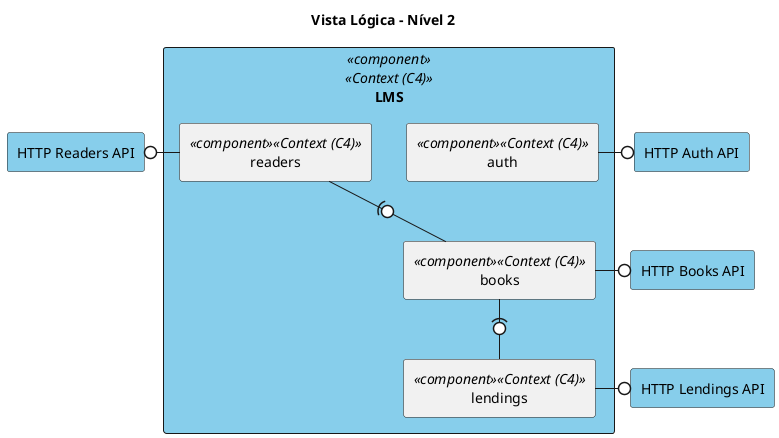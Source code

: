 @startuml
title Vista Lógica - Nível 2
skinparam componentStyle rectangle

rectangle "LMS" <<component>> <<Context (C4)>> #skyblue {
    rectangle "auth" <<component>> <<Context (C4)>>
    rectangle "readers" <<component>> <<Context (C4)>>
    rectangle "books" <<component>> <<Context (C4)>>
    rectangle "lendings" <<component>> <<Context (C4)>>
}

auth -right-0[HTTP Auth API]
readers -left-0 [HTTP Readers API]
readers -(0- "books"
books -right-0 [HTTP Books API]
books -(0- "lendings"
lendings -right-0 [HTTP Lendings API]

[HTTP Auth API] #skyblue
[HTTP Readers API] #skyblue
[HTTP Books API] #skyblue
[HTTP Lendings API] #skyblue
@enduml